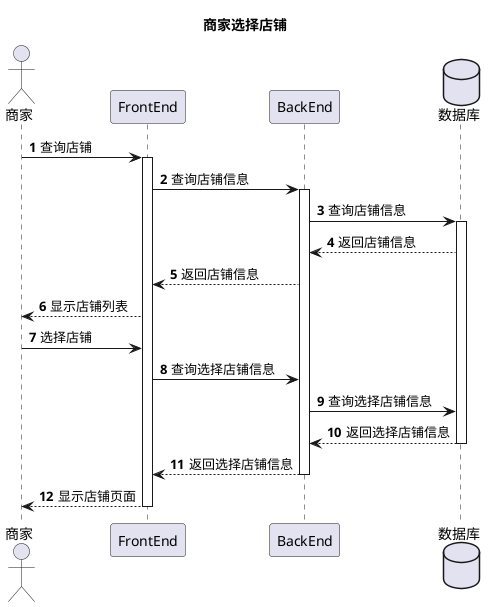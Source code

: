 
@startuml
'https://plantuml.com/sequence-diagram

autonumber
title 商家选择店铺

actor 商家
participant FrontEnd
participant BackEnd
database 数据库

商家 -> FrontEnd ++: 查询店铺
FrontEnd -> BackEnd ++: 查询店铺信息
BackEnd -> 数据库 ++: 查询店铺信息
数据库 --> BackEnd : 返回店铺信息
BackEnd --> FrontEnd : 返回店铺信息
FrontEnd --> 商家 : 显示店铺列表
商家 -> FrontEnd : 选择店铺
FrontEnd -> BackEnd :查询选择店铺信息
BackEnd -> 数据库 :查询选择店铺信息
数据库 --> BackEnd --: 返回选择店铺信息
BackEnd --> FrontEnd --: 返回选择店铺信息
FrontEnd --> 商家 --:显示店铺页面
@enduml